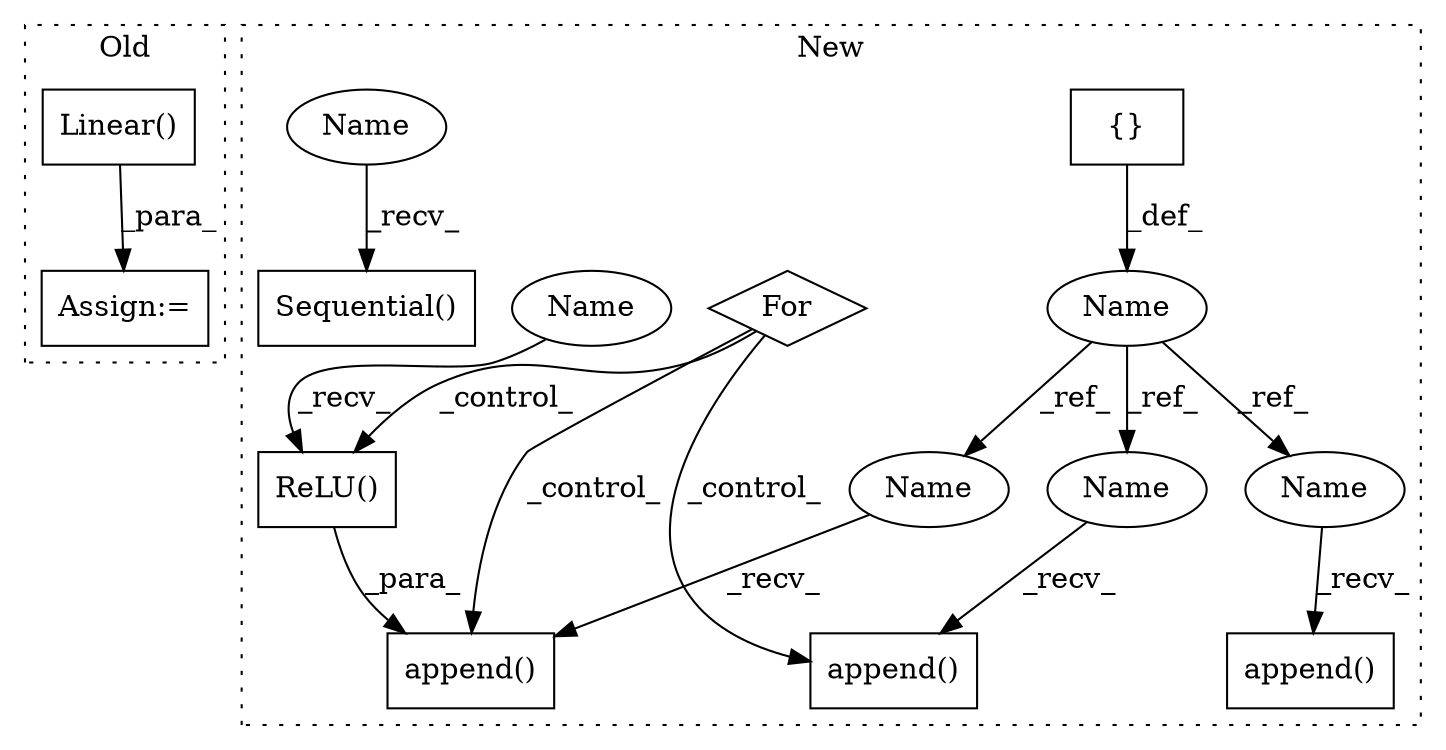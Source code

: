 digraph G {
subgraph cluster0 {
1 [label="Linear()" a="75" s="1403,1455" l="10,1" shape="box"];
7 [label="Assign:=" a="68" s="1400" l="3" shape="box"];
label = "Old";
style="dotted";
}
subgraph cluster1 {
2 [label="append()" a="75" s="1383,1406" l="14,1" shape="box"];
3 [label="For" a="107" s="1274,1309" l="4,14" shape="diamond"];
4 [label="append()" a="75" s="1323,1369" l="14,1" shape="box"];
5 [label="Name" a="87" s="1224" l="6" shape="ellipse"];
6 [label="{}" a="59" s="1233,1233" l="2,1" shape="box"];
8 [label="append()" a="75" s="1451,1495" l="14,1" shape="box"];
9 [label="ReLU()" a="75" s="1397" l="9" shape="box"];
10 [label="Sequential()" a="75" s="1519,1534" l="14,7" shape="box"];
11 [label="Name" a="87" s="1451" l="6" shape="ellipse"];
12 [label="Name" a="87" s="1383" l="6" shape="ellipse"];
13 [label="Name" a="87" s="1323" l="6" shape="ellipse"];
14 [label="Name" a="87" s="1397" l="2" shape="ellipse"];
15 [label="Name" a="87" s="1519" l="2" shape="ellipse"];
label = "New";
style="dotted";
}
1 -> 7 [label="_para_"];
3 -> 2 [label="_control_"];
3 -> 9 [label="_control_"];
3 -> 4 [label="_control_"];
5 -> 12 [label="_ref_"];
5 -> 11 [label="_ref_"];
5 -> 13 [label="_ref_"];
6 -> 5 [label="_def_"];
9 -> 2 [label="_para_"];
11 -> 8 [label="_recv_"];
12 -> 2 [label="_recv_"];
13 -> 4 [label="_recv_"];
14 -> 9 [label="_recv_"];
15 -> 10 [label="_recv_"];
}
